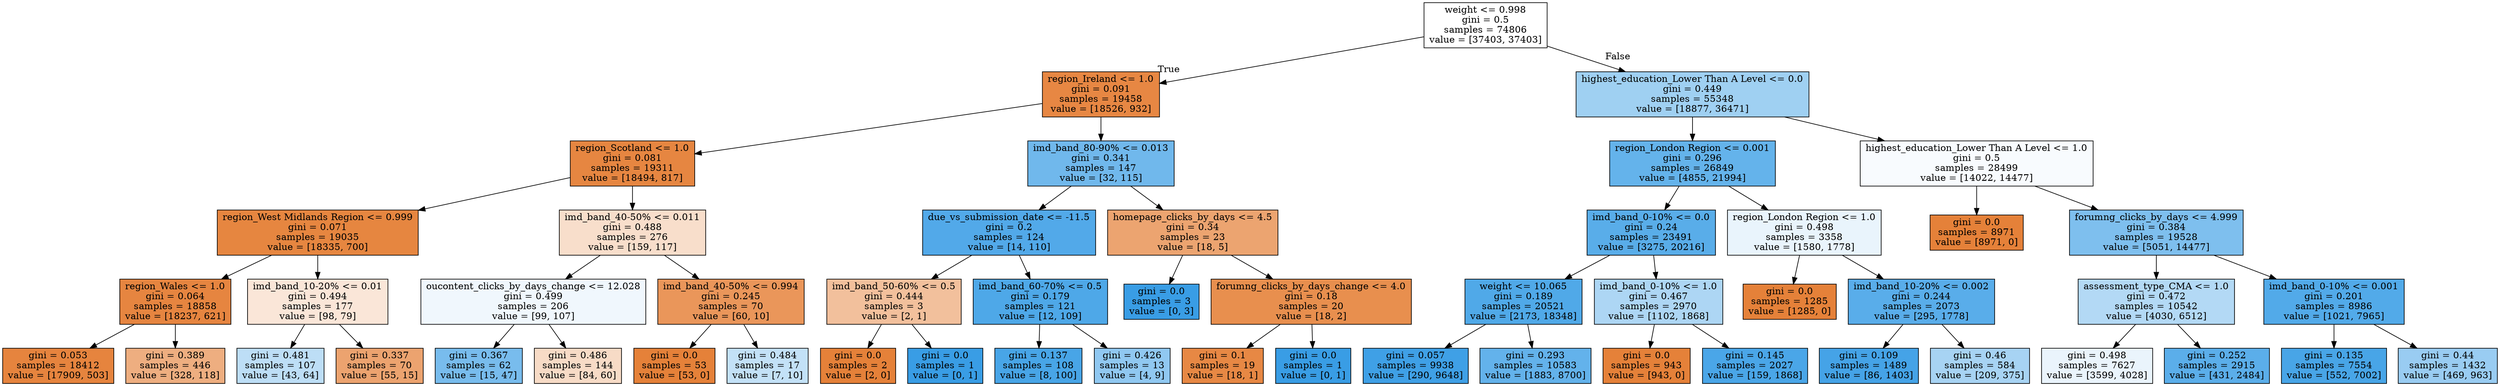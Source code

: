 digraph Tree {
node [shape=box, style="filled", color="black"] ;
0 [label="weight <= 0.998\ngini = 0.5\nsamples = 74806\nvalue = [37403, 37403]", fillcolor="#e5813900"] ;
1 [label="region_Ireland <= 1.0\ngini = 0.091\nsamples = 19458\nvalue = [18526, 932]", fillcolor="#e58139f2"] ;
0 -> 1 [labeldistance=2.5, labelangle=45, headlabel="True"] ;
2 [label="region_Scotland <= 1.0\ngini = 0.081\nsamples = 19311\nvalue = [18494, 817]", fillcolor="#e58139f4"] ;
1 -> 2 ;
3 [label="region_West Midlands Region <= 0.999\ngini = 0.071\nsamples = 19035\nvalue = [18335, 700]", fillcolor="#e58139f5"] ;
2 -> 3 ;
4 [label="region_Wales <= 1.0\ngini = 0.064\nsamples = 18858\nvalue = [18237, 621]", fillcolor="#e58139f6"] ;
3 -> 4 ;
5 [label="gini = 0.053\nsamples = 18412\nvalue = [17909, 503]", fillcolor="#e58139f8"] ;
4 -> 5 ;
6 [label="gini = 0.389\nsamples = 446\nvalue = [328, 118]", fillcolor="#e58139a3"] ;
4 -> 6 ;
7 [label="imd_band_10-20% <= 0.01\ngini = 0.494\nsamples = 177\nvalue = [98, 79]", fillcolor="#e5813931"] ;
3 -> 7 ;
8 [label="gini = 0.481\nsamples = 107\nvalue = [43, 64]", fillcolor="#399de554"] ;
7 -> 8 ;
9 [label="gini = 0.337\nsamples = 70\nvalue = [55, 15]", fillcolor="#e58139b9"] ;
7 -> 9 ;
10 [label="imd_band_40-50% <= 0.011\ngini = 0.488\nsamples = 276\nvalue = [159, 117]", fillcolor="#e5813943"] ;
2 -> 10 ;
11 [label="oucontent_clicks_by_days_change <= 12.028\ngini = 0.499\nsamples = 206\nvalue = [99, 107]", fillcolor="#399de513"] ;
10 -> 11 ;
12 [label="gini = 0.367\nsamples = 62\nvalue = [15, 47]", fillcolor="#399de5ae"] ;
11 -> 12 ;
13 [label="gini = 0.486\nsamples = 144\nvalue = [84, 60]", fillcolor="#e5813949"] ;
11 -> 13 ;
14 [label="imd_band_40-50% <= 0.994\ngini = 0.245\nsamples = 70\nvalue = [60, 10]", fillcolor="#e58139d4"] ;
10 -> 14 ;
15 [label="gini = 0.0\nsamples = 53\nvalue = [53, 0]", fillcolor="#e58139ff"] ;
14 -> 15 ;
16 [label="gini = 0.484\nsamples = 17\nvalue = [7, 10]", fillcolor="#399de54d"] ;
14 -> 16 ;
17 [label="imd_band_80-90% <= 0.013\ngini = 0.341\nsamples = 147\nvalue = [32, 115]", fillcolor="#399de5b8"] ;
1 -> 17 ;
18 [label="due_vs_submission_date <= -11.5\ngini = 0.2\nsamples = 124\nvalue = [14, 110]", fillcolor="#399de5df"] ;
17 -> 18 ;
19 [label="imd_band_50-60% <= 0.5\ngini = 0.444\nsamples = 3\nvalue = [2, 1]", fillcolor="#e581397f"] ;
18 -> 19 ;
20 [label="gini = 0.0\nsamples = 2\nvalue = [2, 0]", fillcolor="#e58139ff"] ;
19 -> 20 ;
21 [label="gini = 0.0\nsamples = 1\nvalue = [0, 1]", fillcolor="#399de5ff"] ;
19 -> 21 ;
22 [label="imd_band_60-70% <= 0.5\ngini = 0.179\nsamples = 121\nvalue = [12, 109]", fillcolor="#399de5e3"] ;
18 -> 22 ;
23 [label="gini = 0.137\nsamples = 108\nvalue = [8, 100]", fillcolor="#399de5eb"] ;
22 -> 23 ;
24 [label="gini = 0.426\nsamples = 13\nvalue = [4, 9]", fillcolor="#399de58e"] ;
22 -> 24 ;
25 [label="homepage_clicks_by_days <= 4.5\ngini = 0.34\nsamples = 23\nvalue = [18, 5]", fillcolor="#e58139b8"] ;
17 -> 25 ;
26 [label="gini = 0.0\nsamples = 3\nvalue = [0, 3]", fillcolor="#399de5ff"] ;
25 -> 26 ;
27 [label="forumng_clicks_by_days_change <= 4.0\ngini = 0.18\nsamples = 20\nvalue = [18, 2]", fillcolor="#e58139e3"] ;
25 -> 27 ;
28 [label="gini = 0.1\nsamples = 19\nvalue = [18, 1]", fillcolor="#e58139f1"] ;
27 -> 28 ;
29 [label="gini = 0.0\nsamples = 1\nvalue = [0, 1]", fillcolor="#399de5ff"] ;
27 -> 29 ;
30 [label="highest_education_Lower Than A Level <= 0.0\ngini = 0.449\nsamples = 55348\nvalue = [18877, 36471]", fillcolor="#399de57b"] ;
0 -> 30 [labeldistance=2.5, labelangle=-45, headlabel="False"] ;
31 [label="region_London Region <= 0.001\ngini = 0.296\nsamples = 26849\nvalue = [4855, 21994]", fillcolor="#399de5c7"] ;
30 -> 31 ;
32 [label="imd_band_0-10% <= 0.0\ngini = 0.24\nsamples = 23491\nvalue = [3275, 20216]", fillcolor="#399de5d6"] ;
31 -> 32 ;
33 [label="weight <= 10.065\ngini = 0.189\nsamples = 20521\nvalue = [2173, 18348]", fillcolor="#399de5e1"] ;
32 -> 33 ;
34 [label="gini = 0.057\nsamples = 9938\nvalue = [290, 9648]", fillcolor="#399de5f7"] ;
33 -> 34 ;
35 [label="gini = 0.293\nsamples = 10583\nvalue = [1883, 8700]", fillcolor="#399de5c8"] ;
33 -> 35 ;
36 [label="imd_band_0-10% <= 1.0\ngini = 0.467\nsamples = 2970\nvalue = [1102, 1868]", fillcolor="#399de569"] ;
32 -> 36 ;
37 [label="gini = 0.0\nsamples = 943\nvalue = [943, 0]", fillcolor="#e58139ff"] ;
36 -> 37 ;
38 [label="gini = 0.145\nsamples = 2027\nvalue = [159, 1868]", fillcolor="#399de5e9"] ;
36 -> 38 ;
39 [label="region_London Region <= 1.0\ngini = 0.498\nsamples = 3358\nvalue = [1580, 1778]", fillcolor="#399de51c"] ;
31 -> 39 ;
40 [label="gini = 0.0\nsamples = 1285\nvalue = [1285, 0]", fillcolor="#e58139ff"] ;
39 -> 40 ;
41 [label="imd_band_10-20% <= 0.002\ngini = 0.244\nsamples = 2073\nvalue = [295, 1778]", fillcolor="#399de5d5"] ;
39 -> 41 ;
42 [label="gini = 0.109\nsamples = 1489\nvalue = [86, 1403]", fillcolor="#399de5ef"] ;
41 -> 42 ;
43 [label="gini = 0.46\nsamples = 584\nvalue = [209, 375]", fillcolor="#399de571"] ;
41 -> 43 ;
44 [label="highest_education_Lower Than A Level <= 1.0\ngini = 0.5\nsamples = 28499\nvalue = [14022, 14477]", fillcolor="#399de508"] ;
30 -> 44 ;
45 [label="gini = 0.0\nsamples = 8971\nvalue = [8971, 0]", fillcolor="#e58139ff"] ;
44 -> 45 ;
46 [label="forumng_clicks_by_days <= 4.999\ngini = 0.384\nsamples = 19528\nvalue = [5051, 14477]", fillcolor="#399de5a6"] ;
44 -> 46 ;
47 [label="assessment_type_CMA <= 1.0\ngini = 0.472\nsamples = 10542\nvalue = [4030, 6512]", fillcolor="#399de561"] ;
46 -> 47 ;
48 [label="gini = 0.498\nsamples = 7627\nvalue = [3599, 4028]", fillcolor="#399de51b"] ;
47 -> 48 ;
49 [label="gini = 0.252\nsamples = 2915\nvalue = [431, 2484]", fillcolor="#399de5d3"] ;
47 -> 49 ;
50 [label="imd_band_0-10% <= 0.001\ngini = 0.201\nsamples = 8986\nvalue = [1021, 7965]", fillcolor="#399de5de"] ;
46 -> 50 ;
51 [label="gini = 0.135\nsamples = 7554\nvalue = [552, 7002]", fillcolor="#399de5eb"] ;
50 -> 51 ;
52 [label="gini = 0.44\nsamples = 1432\nvalue = [469, 963]", fillcolor="#399de583"] ;
50 -> 52 ;
}